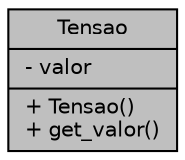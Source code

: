 digraph "Tensao"
{
  edge [fontname="Helvetica",fontsize="10",labelfontname="Helvetica",labelfontsize="10"];
  node [fontname="Helvetica",fontsize="10",shape=record];
  Node366 [label="{Tensao\n|- valor\l|+ Tensao()\l+ get_valor()\l}",height=0.2,width=0.4,color="black", fillcolor="grey75", style="filled", fontcolor="black"];
}
